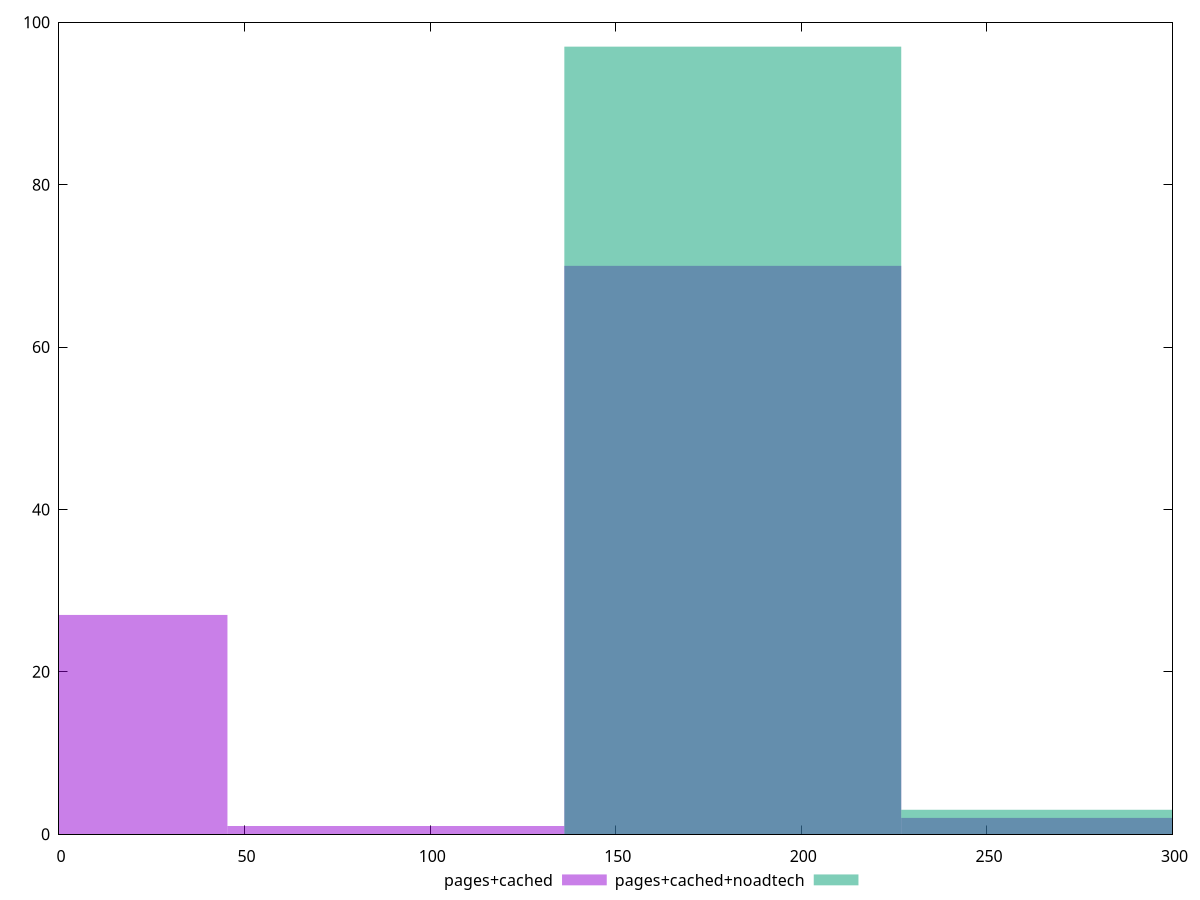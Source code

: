 reset

$pagesCached <<EOF
90.76687709393514 1
181.53375418787027 70
0 27
272.3006312818054 2
EOF

$pagesCachedNoadtech <<EOF
181.53375418787027 97
272.3006312818054 3
EOF

set key outside below
set boxwidth 90.76687709393514
set xrange [0:300]
set yrange [0:100]
set trange [0:100]
set style fill transparent solid 0.5 noborder
set terminal svg size 640, 500 enhanced background rgb 'white'
set output "report_00009_2021-02-08T22-37-41.559Z/unused-css-rules/comparison/histogram/1_vs_2.svg"

plot $pagesCached title "pages+cached" with boxes, \
     $pagesCachedNoadtech title "pages+cached+noadtech" with boxes

reset
